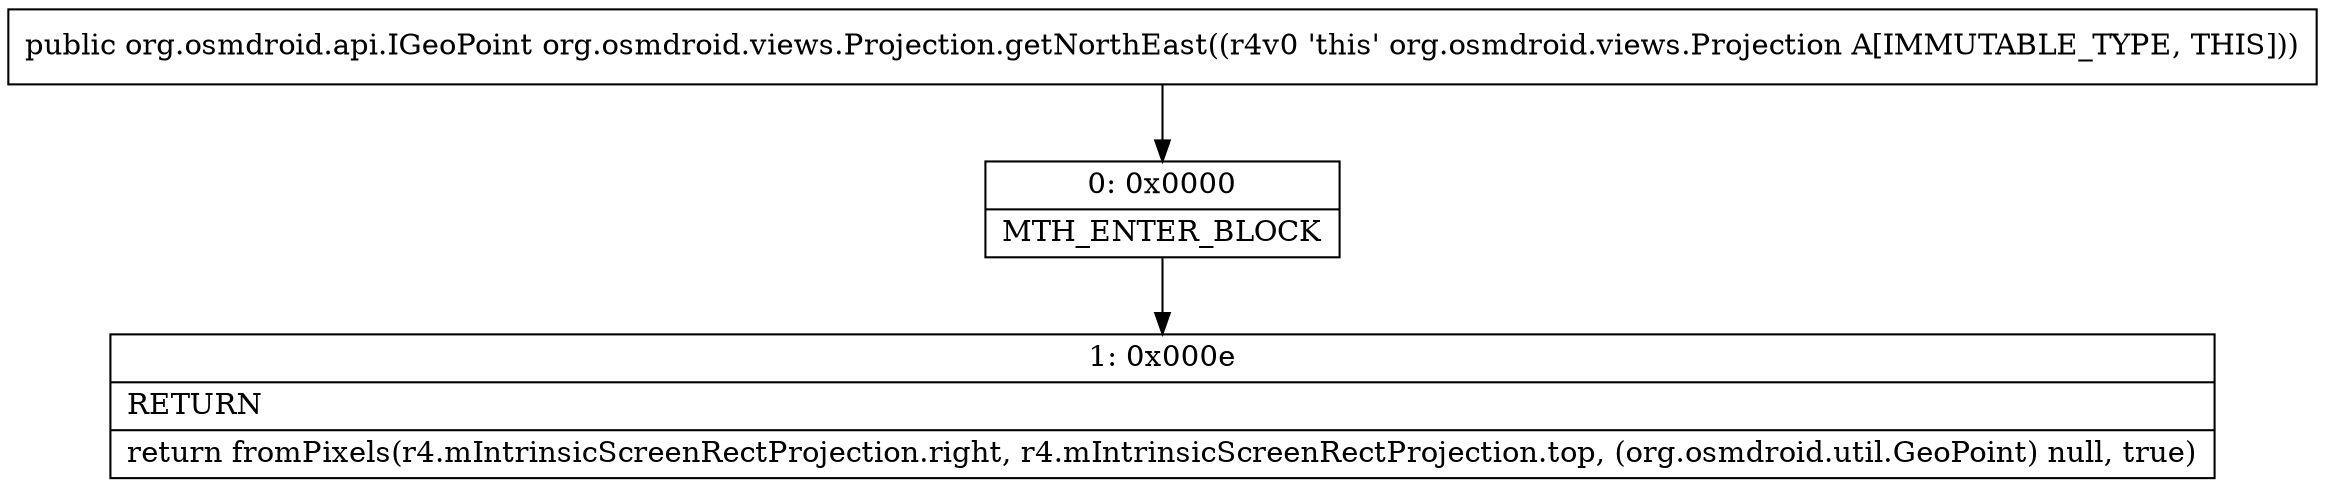 digraph "CFG fororg.osmdroid.views.Projection.getNorthEast()Lorg\/osmdroid\/api\/IGeoPoint;" {
Node_0 [shape=record,label="{0\:\ 0x0000|MTH_ENTER_BLOCK\l}"];
Node_1 [shape=record,label="{1\:\ 0x000e|RETURN\l|return fromPixels(r4.mIntrinsicScreenRectProjection.right, r4.mIntrinsicScreenRectProjection.top, (org.osmdroid.util.GeoPoint) null, true)\l}"];
MethodNode[shape=record,label="{public org.osmdroid.api.IGeoPoint org.osmdroid.views.Projection.getNorthEast((r4v0 'this' org.osmdroid.views.Projection A[IMMUTABLE_TYPE, THIS])) }"];
MethodNode -> Node_0;
Node_0 -> Node_1;
}

